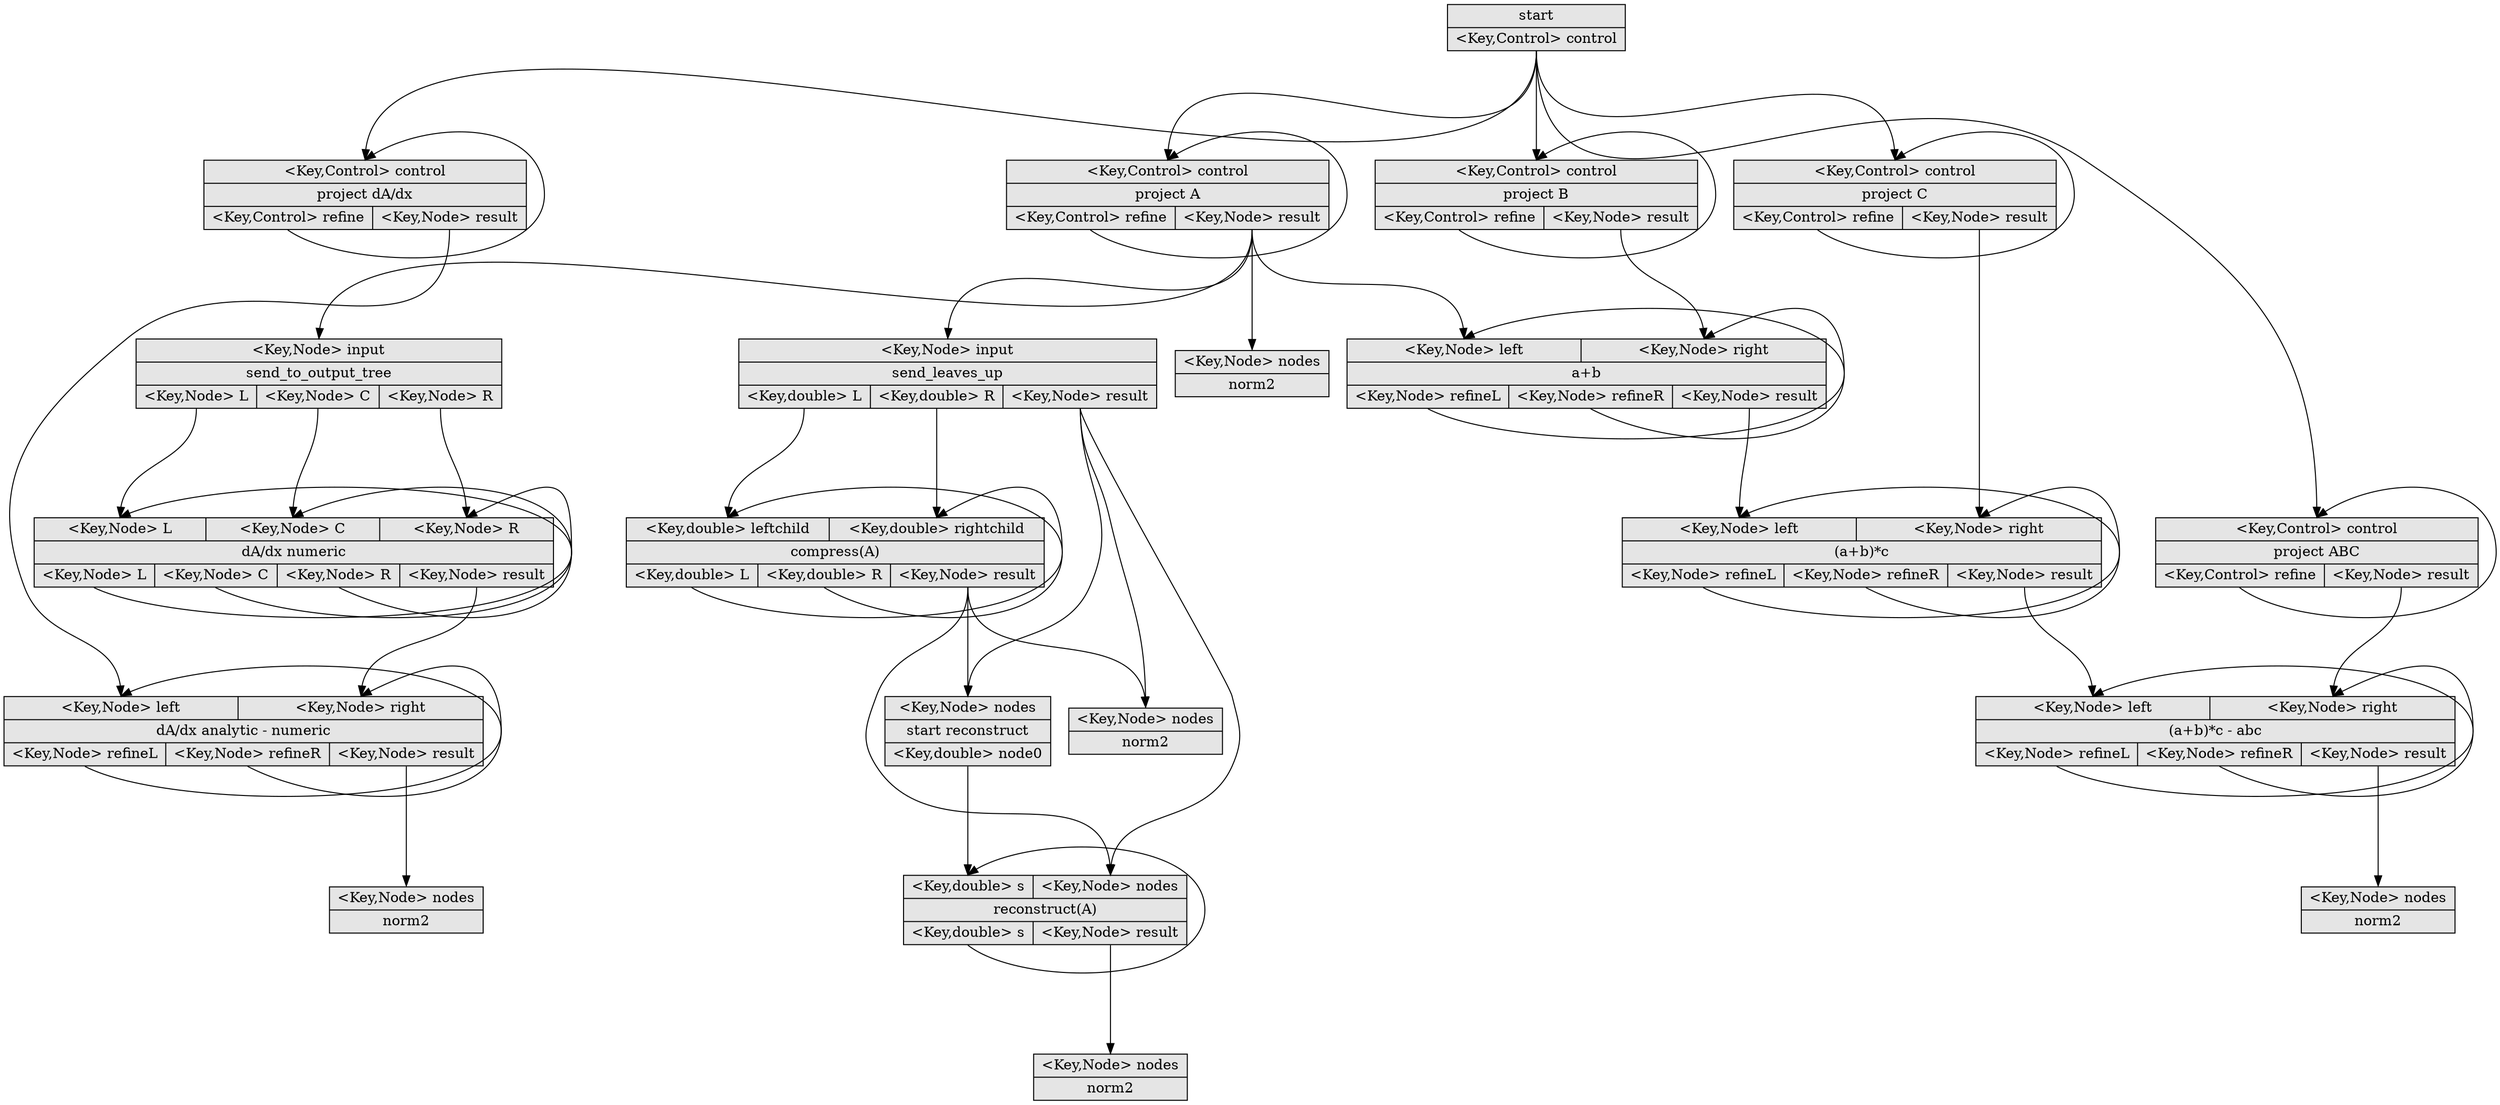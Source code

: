 digraph G {
        ranksep=1.5;
        n0x2d50900 [shape=record,style=filled,fillcolor=gray90,label="{start  | { <out0> \<Key,Control\> control} } "];
n0x2d50900:out0:s -> n0x37fa000:in0:n;
n0x2d50900:out0:s -> n0x37fa300:in0:n;
n0x2d50900:out0:s -> n0x37fa600:in0:n;
n0x2d50900:out0:s -> n0x37fa900:in0:n;
n0x2d50900:out0:s -> n0x37fac00:in0:n;
        n0x37fa000 [shape=record,style=filled,fillcolor=gray90,label="{{ <in0> \<Key,Control\> control} |project A  | { <out0> \<Key,Control\> refine | <out1> \<Key,Node\> result} } "];
n0x37fa000:out0:s -> n0x37fa000:in0:n;
n0x37fa000:out1:s -> n0x2d1f680:in0:n;
n0x37fa000:out1:s -> n0x2d0ee00:in0:n;
n0x37fa000:out1:s -> n0x2d90540:in0:n;
n0x37fa000:out1:s -> n0x2d0f180:in0:n;
        n0x2d1f680 [shape=record,style=filled,fillcolor=gray90,label="{{ <in0> \<Key,Node\> left | <in1> \<Key,Node\> right} |a+b  | { <out0> \<Key,Node\> refineL | <out1> \<Key,Node\> refineR | <out2> \<Key,Node\> result} } "];
n0x2d1f680:out0:s -> n0x2d1f680:in0:n;
n0x2d1f680:out1:s -> n0x2d1f680:in1:n;
n0x2d1f680:out2:s -> n0x2d1fb00:in0:n;
        n0x2d1fb00 [shape=record,style=filled,fillcolor=gray90,label="{{ <in0> \<Key,Node\> left | <in1> \<Key,Node\> right} |(a+b)*c  | { <out0> \<Key,Node\> refineL | <out1> \<Key,Node\> refineR | <out2> \<Key,Node\> result} } "];
n0x2d1fb00:out0:s -> n0x2d1fb00:in0:n;
n0x2d1fb00:out1:s -> n0x2d1fb00:in1:n;
n0x2d1fb00:out2:s -> n0x2d1ff80:in0:n;
        n0x2d1ff80 [shape=record,style=filled,fillcolor=gray90,label="{{ <in0> \<Key,Node\> left | <in1> \<Key,Node\> right} |(a+b)*c - abc  | { <out0> \<Key,Node\> refineL | <out1> \<Key,Node\> refineR | <out2> \<Key,Node\> result} } "];
n0x2d1ff80:out0:s -> n0x2d1ff80:in0:n;
n0x2d1ff80:out1:s -> n0x2d1ff80:in1:n;
n0x2d1ff80:out2:s -> n0x2d90700:in0:n;
        n0x2d90700 [shape=record,style=filled,fillcolor=gray90,label="{{ <in0> \<Key,Node\> nodes} |norm2  } "];
        n0x2d0ee00 [shape=record,style=filled,fillcolor=gray90,label="{{ <in0> \<Key,Node\> input} |send_to_output_tree  | { <out0> \<Key,Node\> L | <out1> \<Key,Node\> C | <out2> \<Key,Node\> R} } "];
n0x2d0ee00:out0:s -> n0x3846000:in0:n;
n0x2d0ee00:out1:s -> n0x3846000:in1:n;
n0x2d0ee00:out2:s -> n0x3846000:in2:n;
        n0x3846000 [shape=record,style=filled,fillcolor=gray90,label="{{ <in0> \<Key,Node\> L | <in1> \<Key,Node\> C | <in2> \<Key,Node\> R} |dA/dx numeric  | { <out0> \<Key,Node\> L | <out1> \<Key,Node\> C | <out2> \<Key,Node\> R | <out3> \<Key,Node\> result} } "];
n0x3846000:out0:s -> n0x3846000:in0:n;
n0x3846000:out1:s -> n0x3846000:in1:n;
n0x3846000:out2:s -> n0x3846000:in2:n;
n0x3846000:out3:s -> n0x2d20400:in1:n;
        n0x2d20400 [shape=record,style=filled,fillcolor=gray90,label="{{ <in0> \<Key,Node\> left | <in1> \<Key,Node\> right} |dA/dx analytic - numeric  | { <out0> \<Key,Node\> refineL | <out1> \<Key,Node\> refineR | <out2> \<Key,Node\> result} } "];
n0x2d20400:out0:s -> n0x2d20400:in0:n;
n0x2d20400:out1:s -> n0x2d20400:in1:n;
n0x2d20400:out2:s -> n0x2d908c0:in0:n;
        n0x2d908c0 [shape=record,style=filled,fillcolor=gray90,label="{{ <in0> \<Key,Node\> nodes} |norm2  } "];
        n0x2d90540 [shape=record,style=filled,fillcolor=gray90,label="{{ <in0> \<Key,Node\> nodes} |norm2  } "];
        n0x2d0f180 [shape=record,style=filled,fillcolor=gray90,label="{{ <in0> \<Key,Node\> input} |send_leaves_up  | { <out0> \<Key,double\> L | <out1> \<Key,double\> R | <out2> \<Key,Node\> result} } "];
n0x2d0f180:out0:s -> n0x2d20880:in0:n;
n0x2d0f180:out1:s -> n0x2d20880:in1:n;
n0x2d0f180:out2:s -> n0x2d90a80:in0:n;
n0x2d0f180:out2:s -> n0x388a000:in1:n;
n0x2d0f180:out2:s -> n0x37186c0:in0:n;
        n0x2d20880 [shape=record,style=filled,fillcolor=gray90,label="{{ <in0> \<Key,double\> leftchild | <in1> \<Key,double\> rightchild} |compress(A)  | { <out0> \<Key,double\> L | <out1> \<Key,double\> R | <out2> \<Key,Node\> result} } "];
n0x2d20880:out0:s -> n0x2d20880:in0:n;
n0x2d20880:out1:s -> n0x2d20880:in1:n;
n0x2d20880:out2:s -> n0x2d90a80:in0:n;
n0x2d20880:out2:s -> n0x388a000:in1:n;
n0x2d20880:out2:s -> n0x37186c0:in0:n;
        n0x2d90a80 [shape=record,style=filled,fillcolor=gray90,label="{{ <in0> \<Key,Node\> nodes} |norm2  } "];
        n0x388a000 [shape=record,style=filled,fillcolor=gray90,label="{{ <in0> \<Key,double\> s | <in1> \<Key,Node\> nodes} |reconstruct(A)  | { <out0> \<Key,double\> s | <out1> \<Key,Node\> result} } "];
n0x388a000:out0:s -> n0x388a000:in0:n;
n0x388a000:out1:s -> n0x2d90c40:in0:n;
        n0x2d90c40 [shape=record,style=filled,fillcolor=gray90,label="{{ <in0> \<Key,Node\> nodes} |norm2  } "];
        n0x37186c0 [shape=record,style=filled,fillcolor=gray90,label="{{ <in0> \<Key,Node\> nodes} |start reconstruct  | { <out0> \<Key,double\> node0} } "];
n0x37186c0:out0:s -> n0x388a000:in0:n;
        n0x37fa300 [shape=record,style=filled,fillcolor=gray90,label="{{ <in0> \<Key,Control\> control} |project B  | { <out0> \<Key,Control\> refine | <out1> \<Key,Node\> result} } "];
n0x37fa300:out0:s -> n0x37fa300:in0:n;
n0x37fa300:out1:s -> n0x2d1f680:in1:n;
        n0x37fa600 [shape=record,style=filled,fillcolor=gray90,label="{{ <in0> \<Key,Control\> control} |project C  | { <out0> \<Key,Control\> refine | <out1> \<Key,Node\> result} } "];
n0x37fa600:out0:s -> n0x37fa600:in0:n;
n0x37fa600:out1:s -> n0x2d1fb00:in1:n;
        n0x37fa900 [shape=record,style=filled,fillcolor=gray90,label="{{ <in0> \<Key,Control\> control} |project ABC  | { <out0> \<Key,Control\> refine | <out1> \<Key,Node\> result} } "];
n0x37fa900:out0:s -> n0x37fa900:in0:n;
n0x37fa900:out1:s -> n0x2d1ff80:in1:n;
        n0x37fac00 [shape=record,style=filled,fillcolor=gray90,label="{{ <in0> \<Key,Control\> control} |project dA/dx  | { <out0> \<Key,Control\> refine | <out1> \<Key,Node\> result} } "];
n0x37fac00:out0:s -> n0x37fac00:in0:n;
n0x37fac00:out1:s -> n0x2d20400:in0:n;
}
